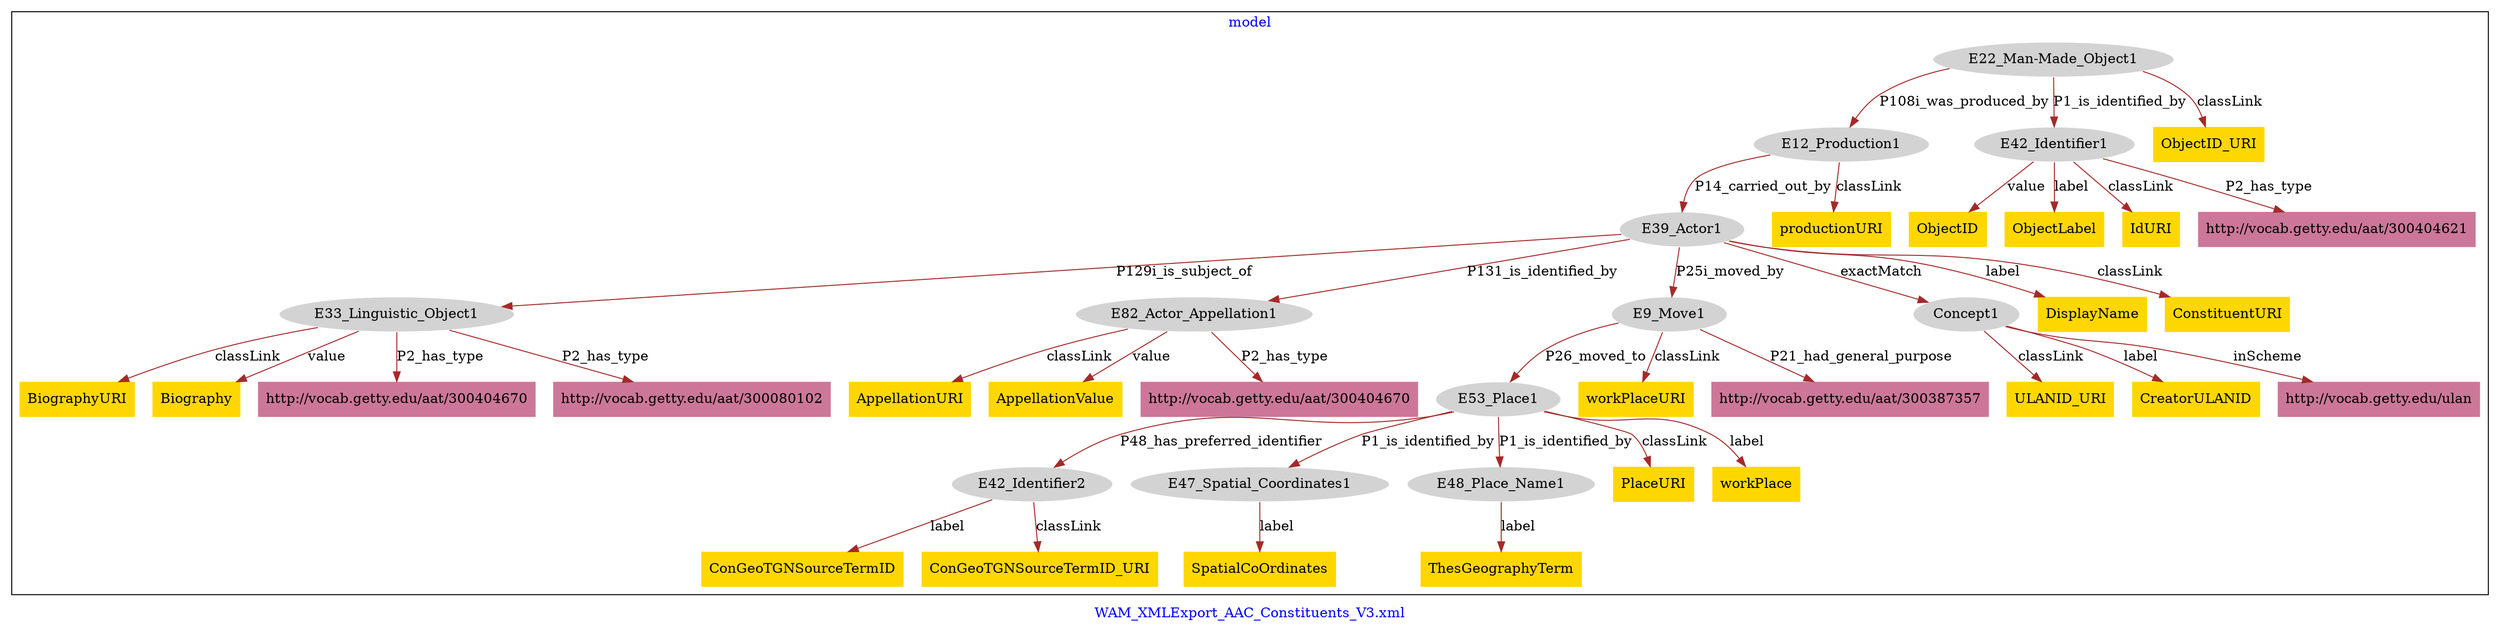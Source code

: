 digraph n0 {
fontcolor="blue"
remincross="true"
label="WAM_XMLExport_AAC_Constituents_V3.xml"
subgraph cluster {
label="model"
n2[style="filled",color="white",fillcolor="lightgray",label="E12_Production1"];
n3[style="filled",color="white",fillcolor="lightgray",label="E39_Actor1"];
n4[style="filled",color="white",fillcolor="lightgray",label="E22_Man-Made_Object1"];
n5[style="filled",color="white",fillcolor="lightgray",label="E42_Identifier1"];
n6[style="filled",color="white",fillcolor="lightgray",label="E33_Linguistic_Object1"];
n7[style="filled",color="white",fillcolor="lightgray",label="E82_Actor_Appellation1"];
n8[style="filled",color="white",fillcolor="lightgray",label="E9_Move1"];
n9[style="filled",color="white",fillcolor="lightgray",label="Concept1"];
n10[style="filled",color="white",fillcolor="lightgray",label="E53_Place1"];
n11[style="filled",color="white",fillcolor="lightgray",label="E42_Identifier2"];
n12[style="filled",color="white",fillcolor="lightgray",label="E47_Spatial_Coordinates1"];
n13[style="filled",color="white",fillcolor="lightgray",label="E48_Place_Name1"];
n14[shape="plaintext",style="filled",fillcolor="gold",label="ULANID_URI"];
n15[shape="plaintext",style="filled",fillcolor="gold",label="ConGeoTGNSourceTermID"];
n16[shape="plaintext",style="filled",fillcolor="gold",label="BiographyURI"];
n17[shape="plaintext",style="filled",fillcolor="gold",label="ObjectID"];
n18[shape="plaintext",style="filled",fillcolor="gold",label="ConGeoTGNSourceTermID_URI"];
n19[shape="plaintext",style="filled",fillcolor="gold",label="CreatorULANID"];
n20[shape="plaintext",style="filled",fillcolor="gold",label="DisplayName"];
n21[shape="plaintext",style="filled",fillcolor="gold",label="workPlaceURI"];
n22[shape="plaintext",style="filled",fillcolor="gold",label="ThesGeographyTerm"];
n23[shape="plaintext",style="filled",fillcolor="gold",label="ObjectID_URI"];
n24[shape="plaintext",style="filled",fillcolor="gold",label="ConstituentURI"];
n25[shape="plaintext",style="filled",fillcolor="gold",label="PlaceURI"];
n26[shape="plaintext",style="filled",fillcolor="gold",label="workPlace"];
n27[shape="plaintext",style="filled",fillcolor="gold",label="SpatialCoOrdinates"];
n28[shape="plaintext",style="filled",fillcolor="gold",label="ObjectLabel"];
n29[shape="plaintext",style="filled",fillcolor="gold",label="AppellationURI"];
n30[shape="plaintext",style="filled",fillcolor="gold",label="productionURI"];
n31[shape="plaintext",style="filled",fillcolor="gold",label="AppellationValue"];
n32[shape="plaintext",style="filled",fillcolor="gold",label="IdURI"];
n33[shape="plaintext",style="filled",fillcolor="gold",label="Biography"];
n34[shape="plaintext",style="filled",fillcolor="#CC7799",label="http://vocab.getty.edu/aat/300387357"];
n35[shape="plaintext",style="filled",fillcolor="#CC7799",label="http://vocab.getty.edu/aat/300404621"];
n36[shape="plaintext",style="filled",fillcolor="#CC7799",label="http://vocab.getty.edu/ulan"];
n37[shape="plaintext",style="filled",fillcolor="#CC7799",label="http://vocab.getty.edu/aat/300404670"];
n38[shape="plaintext",style="filled",fillcolor="#CC7799",label="http://vocab.getty.edu/aat/300080102"];
n39[shape="plaintext",style="filled",fillcolor="#CC7799",label="http://vocab.getty.edu/aat/300404670"];
}
n2 -> n3[color="brown",fontcolor="black",label="P14_carried_out_by"]
n4 -> n2[color="brown",fontcolor="black",label="P108i_was_produced_by"]
n4 -> n5[color="brown",fontcolor="black",label="P1_is_identified_by"]
n3 -> n6[color="brown",fontcolor="black",label="P129i_is_subject_of"]
n3 -> n7[color="brown",fontcolor="black",label="P131_is_identified_by"]
n3 -> n8[color="brown",fontcolor="black",label="P25i_moved_by"]
n3 -> n9[color="brown",fontcolor="black",label="exactMatch"]
n10 -> n11[color="brown",fontcolor="black",label="P48_has_preferred_identifier"]
n10 -> n12[color="brown",fontcolor="black",label="P1_is_identified_by"]
n10 -> n13[color="brown",fontcolor="black",label="P1_is_identified_by"]
n8 -> n10[color="brown",fontcolor="black",label="P26_moved_to"]
n9 -> n14[color="brown",fontcolor="black",label="classLink"]
n11 -> n15[color="brown",fontcolor="black",label="label"]
n6 -> n16[color="brown",fontcolor="black",label="classLink"]
n5 -> n17[color="brown",fontcolor="black",label="value"]
n11 -> n18[color="brown",fontcolor="black",label="classLink"]
n9 -> n19[color="brown",fontcolor="black",label="label"]
n3 -> n20[color="brown",fontcolor="black",label="label"]
n8 -> n21[color="brown",fontcolor="black",label="classLink"]
n13 -> n22[color="brown",fontcolor="black",label="label"]
n4 -> n23[color="brown",fontcolor="black",label="classLink"]
n3 -> n24[color="brown",fontcolor="black",label="classLink"]
n10 -> n25[color="brown",fontcolor="black",label="classLink"]
n10 -> n26[color="brown",fontcolor="black",label="label"]
n12 -> n27[color="brown",fontcolor="black",label="label"]
n5 -> n28[color="brown",fontcolor="black",label="label"]
n7 -> n29[color="brown",fontcolor="black",label="classLink"]
n2 -> n30[color="brown",fontcolor="black",label="classLink"]
n7 -> n31[color="brown",fontcolor="black",label="value"]
n5 -> n32[color="brown",fontcolor="black",label="classLink"]
n6 -> n33[color="brown",fontcolor="black",label="value"]
n8 -> n34[color="brown",fontcolor="black",label="P21_had_general_purpose"]
n5 -> n35[color="brown",fontcolor="black",label="P2_has_type"]
n9 -> n36[color="brown",fontcolor="black",label="inScheme"]
n6 -> n37[color="brown",fontcolor="black",label="P2_has_type"]
n6 -> n38[color="brown",fontcolor="black",label="P2_has_type"]
n7 -> n39[color="brown",fontcolor="black",label="P2_has_type"]
}

